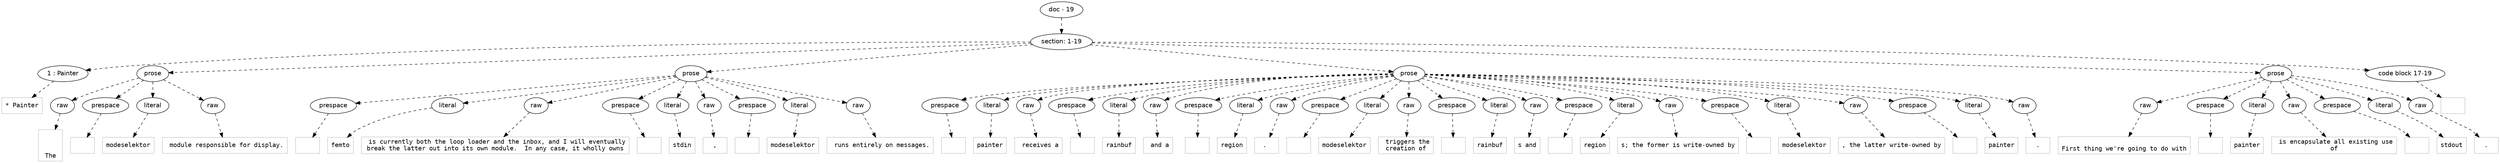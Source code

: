 digraph lpegNode {

node [fontname=Helvetica]
edge [style=dashed]

doc_0 [label="doc - 19"]


doc_0 -> { section_1}
{rank=same; section_1}

section_1 [label="section: 1-19"]


// END RANK doc_0

section_1 -> { header_2 prose_3 prose_4 prose_5 prose_6 codeblock_7}
{rank=same; header_2 prose_3 prose_4 prose_5 prose_6 codeblock_7}

header_2 [label="1 : Painter"]

prose_3 [label="prose"]

prose_4 [label="prose"]

prose_5 [label="prose"]

prose_6 [label="prose"]

codeblock_7 [label="code block 17-19"]


// END RANK section_1

header_2 -> leaf_8
leaf_8  [color=Gray,shape=rectangle,fontname=Inconsolata,label="* Painter"]
// END RANK header_2

prose_3 -> { raw_9 prespace_10 literal_11 raw_12}
{rank=same; raw_9 prespace_10 literal_11 raw_12}

raw_9 [label="raw"]

prespace_10 [label="prespace"]

literal_11 [label="literal"]

raw_12 [label="raw"]


// END RANK prose_3

raw_9 -> leaf_13
leaf_13  [color=Gray,shape=rectangle,fontname=Inconsolata,label="


The"]
// END RANK raw_9

prespace_10 -> leaf_14
leaf_14  [color=Gray,shape=rectangle,fontname=Inconsolata,label=" "]
// END RANK prespace_10

literal_11 -> leaf_15
leaf_15  [color=Gray,shape=rectangle,fontname=Inconsolata,label="modeselektor"]
// END RANK literal_11

raw_12 -> leaf_16
leaf_16  [color=Gray,shape=rectangle,fontname=Inconsolata,label=" module responsible for display.
"]
// END RANK raw_12

prose_4 -> { prespace_17 literal_18 raw_19 prespace_20 literal_21 raw_22 prespace_23 literal_24 raw_25}
{rank=same; prespace_17 literal_18 raw_19 prespace_20 literal_21 raw_22 prespace_23 literal_24 raw_25}

prespace_17 [label="prespace"]

literal_18 [label="literal"]

raw_19 [label="raw"]

prespace_20 [label="prespace"]

literal_21 [label="literal"]

raw_22 [label="raw"]

prespace_23 [label="prespace"]

literal_24 [label="literal"]

raw_25 [label="raw"]


// END RANK prose_4

prespace_17 -> leaf_26
leaf_26  [color=Gray,shape=rectangle,fontname=Inconsolata,label=""]
// END RANK prespace_17

literal_18 -> leaf_27
leaf_27  [color=Gray,shape=rectangle,fontname=Inconsolata,label="femto"]
// END RANK literal_18

raw_19 -> leaf_28
leaf_28  [color=Gray,shape=rectangle,fontname=Inconsolata,label=" is currently both the loop loader and the inbox, and I will eventually
break the latter out into its own module.  In any case, it wholly owns"]
// END RANK raw_19

prespace_20 -> leaf_29
leaf_29  [color=Gray,shape=rectangle,fontname=Inconsolata,label=""]
// END RANK prespace_20

literal_21 -> leaf_30
leaf_30  [color=Gray,shape=rectangle,fontname=Inconsolata,label="stdin"]
// END RANK literal_21

raw_22 -> leaf_31
leaf_31  [color=Gray,shape=rectangle,fontname=Inconsolata,label=","]
// END RANK raw_22

prespace_23 -> leaf_32
leaf_32  [color=Gray,shape=rectangle,fontname=Inconsolata,label=" "]
// END RANK prespace_23

literal_24 -> leaf_33
leaf_33  [color=Gray,shape=rectangle,fontname=Inconsolata,label="modeselektor"]
// END RANK literal_24

raw_25 -> leaf_34
leaf_34  [color=Gray,shape=rectangle,fontname=Inconsolata,label=" runs entirely on messages.
"]
// END RANK raw_25

prose_5 -> { prespace_35 literal_36 raw_37 prespace_38 literal_39 raw_40 prespace_41 literal_42 raw_43 prespace_44 literal_45 raw_46 prespace_47 literal_48 raw_49 prespace_50 literal_51 raw_52 prespace_53 literal_54 raw_55 prespace_56 literal_57 raw_58}
{rank=same; prespace_35 literal_36 raw_37 prespace_38 literal_39 raw_40 prespace_41 literal_42 raw_43 prespace_44 literal_45 raw_46 prespace_47 literal_48 raw_49 prespace_50 literal_51 raw_52 prespace_53 literal_54 raw_55 prespace_56 literal_57 raw_58}

prespace_35 [label="prespace"]

literal_36 [label="literal"]

raw_37 [label="raw"]

prespace_38 [label="prespace"]

literal_39 [label="literal"]

raw_40 [label="raw"]

prespace_41 [label="prespace"]

literal_42 [label="literal"]

raw_43 [label="raw"]

prespace_44 [label="prespace"]

literal_45 [label="literal"]

raw_46 [label="raw"]

prespace_47 [label="prespace"]

literal_48 [label="literal"]

raw_49 [label="raw"]

prespace_50 [label="prespace"]

literal_51 [label="literal"]

raw_52 [label="raw"]

prespace_53 [label="prespace"]

literal_54 [label="literal"]

raw_55 [label="raw"]

prespace_56 [label="prespace"]

literal_57 [label="literal"]

raw_58 [label="raw"]


// END RANK prose_5

prespace_35 -> leaf_59
leaf_59  [color=Gray,shape=rectangle,fontname=Inconsolata,label=""]
// END RANK prespace_35

literal_36 -> leaf_60
leaf_60  [color=Gray,shape=rectangle,fontname=Inconsolata,label="painter"]
// END RANK literal_36

raw_37 -> leaf_61
leaf_61  [color=Gray,shape=rectangle,fontname=Inconsolata,label=" receives a"]
// END RANK raw_37

prespace_38 -> leaf_62
leaf_62  [color=Gray,shape=rectangle,fontname=Inconsolata,label=" "]
// END RANK prespace_38

literal_39 -> leaf_63
leaf_63  [color=Gray,shape=rectangle,fontname=Inconsolata,label="rainbuf"]
// END RANK literal_39

raw_40 -> leaf_64
leaf_64  [color=Gray,shape=rectangle,fontname=Inconsolata,label=" and a"]
// END RANK raw_40

prespace_41 -> leaf_65
leaf_65  [color=Gray,shape=rectangle,fontname=Inconsolata,label=" "]
// END RANK prespace_41

literal_42 -> leaf_66
leaf_66  [color=Gray,shape=rectangle,fontname=Inconsolata,label="region"]
// END RANK literal_42

raw_43 -> leaf_67
leaf_67  [color=Gray,shape=rectangle,fontname=Inconsolata,label=". "]
// END RANK raw_43

prespace_44 -> leaf_68
leaf_68  [color=Gray,shape=rectangle,fontname=Inconsolata,label=" "]
// END RANK prespace_44

literal_45 -> leaf_69
leaf_69  [color=Gray,shape=rectangle,fontname=Inconsolata,label="modeselektor"]
// END RANK literal_45

raw_46 -> leaf_70
leaf_70  [color=Gray,shape=rectangle,fontname=Inconsolata,label=" triggers the
creation of"]
// END RANK raw_46

prespace_47 -> leaf_71
leaf_71  [color=Gray,shape=rectangle,fontname=Inconsolata,label=" "]
// END RANK prespace_47

literal_48 -> leaf_72
leaf_72  [color=Gray,shape=rectangle,fontname=Inconsolata,label="rainbuf"]
// END RANK literal_48

raw_49 -> leaf_73
leaf_73  [color=Gray,shape=rectangle,fontname=Inconsolata,label="s and"]
// END RANK raw_49

prespace_50 -> leaf_74
leaf_74  [color=Gray,shape=rectangle,fontname=Inconsolata,label=" "]
// END RANK prespace_50

literal_51 -> leaf_75
leaf_75  [color=Gray,shape=rectangle,fontname=Inconsolata,label="region"]
// END RANK literal_51

raw_52 -> leaf_76
leaf_76  [color=Gray,shape=rectangle,fontname=Inconsolata,label="s; the former is write-owned by"]
// END RANK raw_52

prespace_53 -> leaf_77
leaf_77  [color=Gray,shape=rectangle,fontname=Inconsolata,label=""]
// END RANK prespace_53

literal_54 -> leaf_78
leaf_78  [color=Gray,shape=rectangle,fontname=Inconsolata,label="modeselektor"]
// END RANK literal_54

raw_55 -> leaf_79
leaf_79  [color=Gray,shape=rectangle,fontname=Inconsolata,label=", the latter write-owned by"]
// END RANK raw_55

prespace_56 -> leaf_80
leaf_80  [color=Gray,shape=rectangle,fontname=Inconsolata,label=" "]
// END RANK prespace_56

literal_57 -> leaf_81
leaf_81  [color=Gray,shape=rectangle,fontname=Inconsolata,label="painter"]
// END RANK literal_57

raw_58 -> leaf_82
leaf_82  [color=Gray,shape=rectangle,fontname=Inconsolata,label=".
"]
// END RANK raw_58

prose_6 -> { raw_83 prespace_84 literal_85 raw_86 prespace_87 literal_88 raw_89}
{rank=same; raw_83 prespace_84 literal_85 raw_86 prespace_87 literal_88 raw_89}

raw_83 [label="raw"]

prespace_84 [label="prespace"]

literal_85 [label="literal"]

raw_86 [label="raw"]

prespace_87 [label="prespace"]

literal_88 [label="literal"]

raw_89 [label="raw"]


// END RANK prose_6

raw_83 -> leaf_90
leaf_90  [color=Gray,shape=rectangle,fontname=Inconsolata,label="
First thing we're going to do with"]
// END RANK raw_83

prespace_84 -> leaf_91
leaf_91  [color=Gray,shape=rectangle,fontname=Inconsolata,label=" "]
// END RANK prespace_84

literal_85 -> leaf_92
leaf_92  [color=Gray,shape=rectangle,fontname=Inconsolata,label="painter"]
// END RANK literal_85

raw_86 -> leaf_93
leaf_93  [color=Gray,shape=rectangle,fontname=Inconsolata,label=" is encapsulate all existing use
of"]
// END RANK raw_86

prespace_87 -> leaf_94
leaf_94  [color=Gray,shape=rectangle,fontname=Inconsolata,label=" "]
// END RANK prespace_87

literal_88 -> leaf_95
leaf_95  [color=Gray,shape=rectangle,fontname=Inconsolata,label="stdout"]
// END RANK literal_88

raw_89 -> leaf_96
leaf_96  [color=Gray,shape=rectangle,fontname=Inconsolata,label=".
"]
// END RANK raw_89

codeblock_7 -> leaf_97
leaf_97  [color=Gray,shape=rectangle,fontname=Inconsolata,label=""]
// END RANK codeblock_7


}
